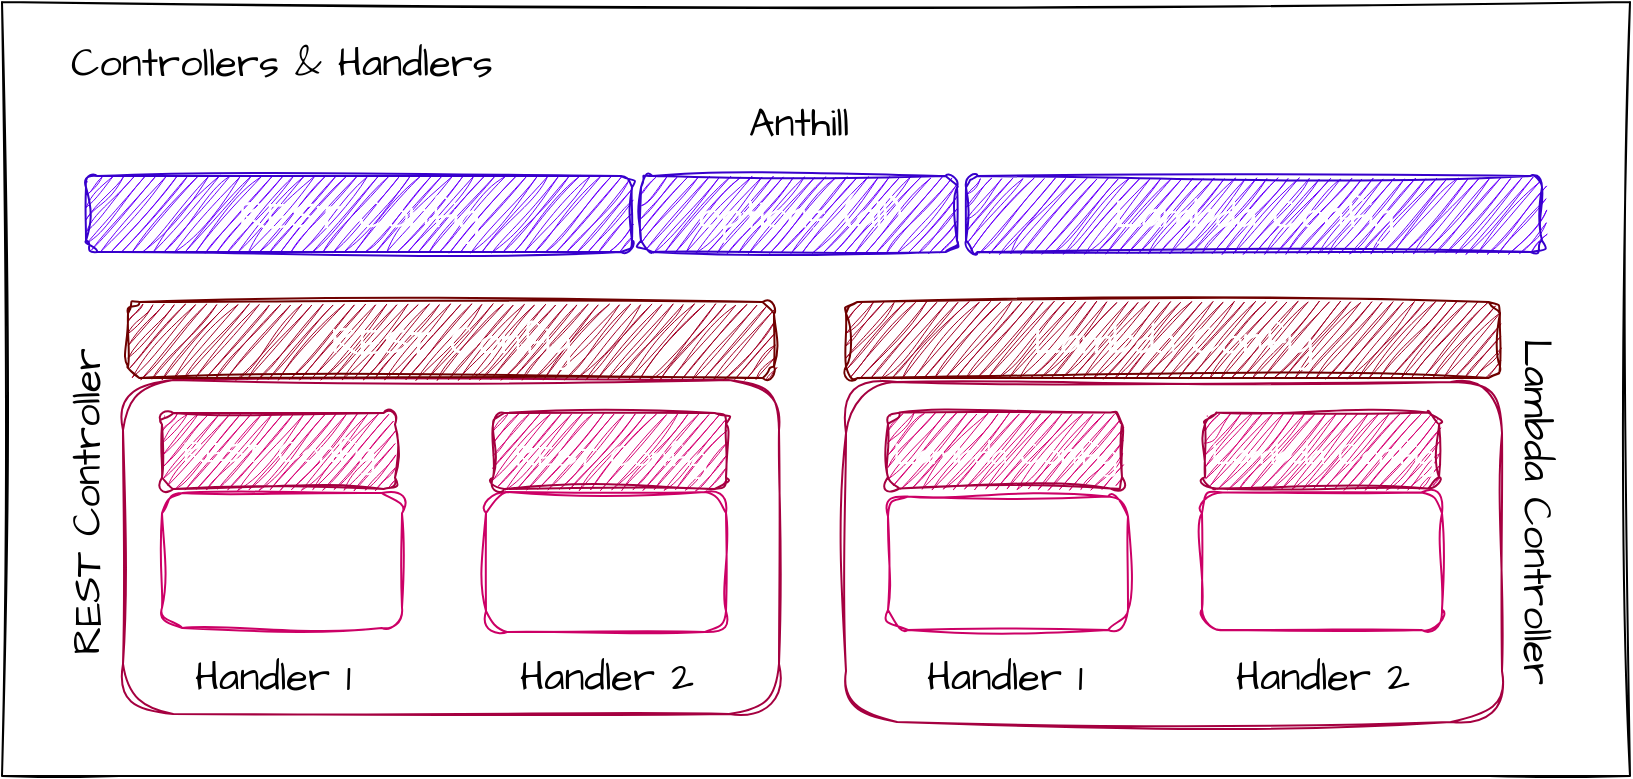<mxfile version="22.0.2" type="device">
  <diagram id="C5RBs43oDa-KdzZeNtuy" name="Page-1">
    <mxGraphModel dx="954" dy="593" grid="0" gridSize="10" guides="1" tooltips="1" connect="1" arrows="1" fold="1" page="1" pageScale="1" pageWidth="1169" pageHeight="827" background="none" math="0" shadow="0">
      <root>
        <mxCell id="WIyWlLk6GJQsqaUBKTNV-0" />
        <mxCell id="WIyWlLk6GJQsqaUBKTNV-1" parent="WIyWlLk6GJQsqaUBKTNV-0" />
        <mxCell id="NndLvORObzjh5Yxis3ud-40" value="" style="rounded=0;whiteSpace=wrap;html=1;sketch=1;hachureGap=4;jiggle=2;curveFitting=1;fontFamily=Architects Daughter;fontSource=https%3A%2F%2Ffonts.googleapis.com%2Fcss%3Ffamily%3DArchitects%2BDaughter;fontSize=20;" parent="WIyWlLk6GJQsqaUBKTNV-1" vertex="1">
          <mxGeometry x="3" y="3" width="814" height="387" as="geometry" />
        </mxCell>
        <mxCell id="NndLvORObzjh5Yxis3ud-4" value="Anthill" style="text;html=1;strokeColor=none;fillColor=none;align=center;verticalAlign=middle;whiteSpace=wrap;rounded=0;fontSize=20;fontFamily=Architects Daughter;" parent="WIyWlLk6GJQsqaUBKTNV-1" vertex="1">
          <mxGeometry x="305.87" y="48" width="191.25" height="30" as="geometry" />
        </mxCell>
        <mxCell id="NndLvORObzjh5Yxis3ud-23" value="" style="rounded=1;whiteSpace=wrap;html=1;sketch=1;hachureGap=4;jiggle=2;curveFitting=1;fontFamily=Architects Daughter;fontSource=https%3A%2F%2Ffonts.googleapis.com%2Fcss%3Ffamily%3DArchitects%2BDaughter;fontSize=20;fillColor=none;fontColor=#ffffff;strokeColor=#A50040;" parent="WIyWlLk6GJQsqaUBKTNV-1" vertex="1">
          <mxGeometry x="63.5" y="192" width="328" height="167" as="geometry" />
        </mxCell>
        <mxCell id="NndLvORObzjh5Yxis3ud-35" value="Your code" style="rounded=1;whiteSpace=wrap;html=1;sketch=1;hachureGap=4;jiggle=2;curveFitting=1;fontFamily=Architects Daughter;fontSource=https%3A%2F%2Ffonts.googleapis.com%2Fcss%3Ffamily%3DArchitects%2BDaughter;fontSize=20;fillColor=none;fontColor=#FFFFFF;strokeColor=#CC0066;" parent="WIyWlLk6GJQsqaUBKTNV-1" vertex="1">
          <mxGeometry x="245" y="248" width="120" height="70" as="geometry" />
        </mxCell>
        <mxCell id="NndLvORObzjh5Yxis3ud-36" value="Handler 2" style="text;html=1;strokeColor=none;fillColor=none;align=center;verticalAlign=middle;whiteSpace=wrap;rounded=0;fontSize=20;fontFamily=Architects Daughter;" parent="WIyWlLk6GJQsqaUBKTNV-1" vertex="1">
          <mxGeometry x="259.5" y="325" width="91" height="30" as="geometry" />
        </mxCell>
        <mxCell id="NndLvORObzjh5Yxis3ud-24" value="REST Controller" style="text;html=1;strokeColor=none;fillColor=none;align=center;verticalAlign=middle;whiteSpace=wrap;rounded=0;fontSize=20;fontFamily=Architects Daughter;rotation=270;" parent="WIyWlLk6GJQsqaUBKTNV-1" vertex="1">
          <mxGeometry x="-39" y="238" width="167.5" height="30" as="geometry" />
        </mxCell>
        <mxCell id="NndLvORObzjh5Yxis3ud-41" value="Controllers &amp;amp; Handlers" style="text;html=1;strokeColor=none;fillColor=none;align=center;verticalAlign=middle;whiteSpace=wrap;rounded=0;fontSize=20;fontFamily=Architects Daughter;" parent="WIyWlLk6GJQsqaUBKTNV-1" vertex="1">
          <mxGeometry x="16" y="18" width="254" height="30" as="geometry" />
        </mxCell>
        <mxCell id="-vhWvSG_m3Fp0A6SvReb-0" value="Your code" style="rounded=1;whiteSpace=wrap;html=1;sketch=1;hachureGap=4;jiggle=2;curveFitting=1;fontFamily=Architects Daughter;fontSource=https%3A%2F%2Ffonts.googleapis.com%2Fcss%3Ffamily%3DArchitects%2BDaughter;fontSize=20;fillColor=none;fontColor=#FFFFFF;strokeColor=#CC0066;" parent="WIyWlLk6GJQsqaUBKTNV-1" vertex="1">
          <mxGeometry x="83" y="248.5" width="120" height="67.5" as="geometry" />
        </mxCell>
        <mxCell id="-vhWvSG_m3Fp0A6SvReb-1" value="Handler 1" style="text;html=1;strokeColor=none;fillColor=none;align=center;verticalAlign=middle;whiteSpace=wrap;rounded=0;fontSize=20;fontFamily=Architects Daughter;" parent="WIyWlLk6GJQsqaUBKTNV-1" vertex="1">
          <mxGeometry x="93" y="325" width="91" height="30" as="geometry" />
        </mxCell>
        <mxCell id="-vhWvSG_m3Fp0A6SvReb-2" value="" style="rounded=1;whiteSpace=wrap;html=1;sketch=1;hachureGap=4;jiggle=2;curveFitting=1;fontFamily=Architects Daughter;fontSource=https%3A%2F%2Ffonts.googleapis.com%2Fcss%3Ffamily%3DArchitects%2BDaughter;fontSize=20;fillColor=none;fontColor=#ffffff;strokeColor=#A50040;" parent="WIyWlLk6GJQsqaUBKTNV-1" vertex="1">
          <mxGeometry x="425" y="193" width="328" height="170" as="geometry" />
        </mxCell>
        <mxCell id="-vhWvSG_m3Fp0A6SvReb-3" value="Your code" style="rounded=1;whiteSpace=wrap;html=1;sketch=1;hachureGap=4;jiggle=2;curveFitting=1;fontFamily=Architects Daughter;fontSource=https%3A%2F%2Ffonts.googleapis.com%2Fcss%3Ffamily%3DArchitects%2BDaughter;fontSize=20;fillColor=none;fontColor=#FFFFFF;strokeColor=#CC0066;" parent="WIyWlLk6GJQsqaUBKTNV-1" vertex="1">
          <mxGeometry x="603" y="248.25" width="120" height="68.75" as="geometry" />
        </mxCell>
        <mxCell id="-vhWvSG_m3Fp0A6SvReb-4" value="Handler 2" style="text;html=1;strokeColor=none;fillColor=none;align=center;verticalAlign=middle;whiteSpace=wrap;rounded=0;fontSize=20;fontFamily=Architects Daughter;" parent="WIyWlLk6GJQsqaUBKTNV-1" vertex="1">
          <mxGeometry x="617.5" y="325" width="91" height="30" as="geometry" />
        </mxCell>
        <mxCell id="-vhWvSG_m3Fp0A6SvReb-5" value="Lambda Controller" style="text;html=1;strokeColor=none;fillColor=none;align=center;verticalAlign=middle;whiteSpace=wrap;rounded=0;fontSize=20;fontFamily=Architects Daughter;rotation=90;" parent="WIyWlLk6GJQsqaUBKTNV-1" vertex="1">
          <mxGeometry x="671" y="243" width="200" height="30" as="geometry" />
        </mxCell>
        <mxCell id="-vhWvSG_m3Fp0A6SvReb-6" value="Your code" style="rounded=1;whiteSpace=wrap;html=1;sketch=1;hachureGap=4;jiggle=2;curveFitting=1;fontFamily=Architects Daughter;fontSource=https%3A%2F%2Ffonts.googleapis.com%2Fcss%3Ffamily%3DArchitects%2BDaughter;fontSize=20;fillColor=none;fontColor=#FFFFFF;strokeColor=#CC0066;" parent="WIyWlLk6GJQsqaUBKTNV-1" vertex="1">
          <mxGeometry x="446" y="250.25" width="120" height="66.75" as="geometry" />
        </mxCell>
        <mxCell id="-vhWvSG_m3Fp0A6SvReb-7" value="Handler 1" style="text;html=1;strokeColor=none;fillColor=none;align=center;verticalAlign=middle;whiteSpace=wrap;rounded=0;fontSize=20;fontFamily=Architects Daughter;" parent="WIyWlLk6GJQsqaUBKTNV-1" vertex="1">
          <mxGeometry x="459" y="325" width="91" height="30" as="geometry" />
        </mxCell>
        <mxCell id="-vhWvSG_m3Fp0A6SvReb-8" value="options (all)" style="rounded=1;whiteSpace=wrap;html=1;sketch=1;hachureGap=4;jiggle=2;curveFitting=1;fontFamily=Architects Daughter;fontSource=https%3A%2F%2Ffonts.googleapis.com%2Fcss%3Ffamily%3DArchitects%2BDaughter;fontSize=20;fillColor=#6a00ff;fontColor=#ffffff;strokeColor=#3700CC;fillStyle=hachure;" parent="WIyWlLk6GJQsqaUBKTNV-1" vertex="1">
          <mxGeometry x="322.5" y="90" width="158" height="38" as="geometry" />
        </mxCell>
        <mxCell id="-vhWvSG_m3Fp0A6SvReb-9" value="REST Config" style="rounded=1;whiteSpace=wrap;html=1;sketch=1;hachureGap=4;jiggle=2;curveFitting=1;fontFamily=Architects Daughter;fontSource=https%3A%2F%2Ffonts.googleapis.com%2Fcss%3Ffamily%3DArchitects%2BDaughter;fontSize=20;fillColor=#6a00ff;fontColor=#ffffff;strokeColor=#3700CC;fillStyle=hachure;" parent="WIyWlLk6GJQsqaUBKTNV-1" vertex="1">
          <mxGeometry x="45" y="90" width="273" height="38" as="geometry" />
        </mxCell>
        <mxCell id="-vhWvSG_m3Fp0A6SvReb-10" value="Lambda Config" style="rounded=1;whiteSpace=wrap;html=1;sketch=1;hachureGap=4;jiggle=2;curveFitting=1;fontFamily=Architects Daughter;fontSource=https%3A%2F%2Ffonts.googleapis.com%2Fcss%3Ffamily%3DArchitects%2BDaughter;fontSize=20;fillColor=#6a00ff;fontColor=#ffffff;strokeColor=#3700CC;fillStyle=hachure;" parent="WIyWlLk6GJQsqaUBKTNV-1" vertex="1">
          <mxGeometry x="485" y="90" width="288" height="38" as="geometry" />
        </mxCell>
        <mxCell id="-vhWvSG_m3Fp0A6SvReb-11" value="REST Config" style="rounded=1;whiteSpace=wrap;html=1;sketch=1;hachureGap=4;jiggle=2;curveFitting=1;fontFamily=Architects Daughter;fontSource=https%3A%2F%2Ffonts.googleapis.com%2Fcss%3Ffamily%3DArchitects%2BDaughter;fontSize=20;fillColor=#a20025;fontColor=#ffffff;strokeColor=#6F0000;fillStyle=hachure;" parent="WIyWlLk6GJQsqaUBKTNV-1" vertex="1">
          <mxGeometry x="66" y="153" width="323" height="38" as="geometry" />
        </mxCell>
        <mxCell id="-vhWvSG_m3Fp0A6SvReb-14" value="Lambda Config" style="rounded=1;whiteSpace=wrap;html=1;sketch=1;hachureGap=4;jiggle=2;curveFitting=1;fontFamily=Architects Daughter;fontSource=https%3A%2F%2Ffonts.googleapis.com%2Fcss%3Ffamily%3DArchitects%2BDaughter;fontSize=20;fillColor=#a20025;fontColor=#ffffff;strokeColor=#6F0000;fillStyle=hachure;" parent="WIyWlLk6GJQsqaUBKTNV-1" vertex="1">
          <mxGeometry x="425" y="153" width="327" height="38" as="geometry" />
        </mxCell>
        <mxCell id="-vhWvSG_m3Fp0A6SvReb-16" value="&lt;font style=&quot;font-size: 16px;&quot;&gt;REST Config&lt;/font&gt;" style="rounded=1;whiteSpace=wrap;html=1;sketch=1;hachureGap=4;jiggle=2;curveFitting=1;fontFamily=Architects Daughter;fontSource=https%3A%2F%2Ffonts.googleapis.com%2Fcss%3Ffamily%3DArchitects%2BDaughter;fontSize=16;fillColor=#d80073;fontColor=#ffffff;strokeColor=#A50040;fillStyle=hachure;" parent="WIyWlLk6GJQsqaUBKTNV-1" vertex="1">
          <mxGeometry x="83" y="208.5" width="116.5" height="38" as="geometry" />
        </mxCell>
        <mxCell id="-vhWvSG_m3Fp0A6SvReb-17" value="&lt;font style=&quot;font-size: 16px;&quot;&gt;REST Config&lt;/font&gt;" style="rounded=1;whiteSpace=wrap;html=1;sketch=1;hachureGap=4;jiggle=2;curveFitting=1;fontFamily=Architects Daughter;fontSource=https%3A%2F%2Ffonts.googleapis.com%2Fcss%3Ffamily%3DArchitects%2BDaughter;fontSize=20;fillColor=#d80073;fontColor=#ffffff;strokeColor=#A50040;fillStyle=hachure;" parent="WIyWlLk6GJQsqaUBKTNV-1" vertex="1">
          <mxGeometry x="248.5" y="208.5" width="116.5" height="38" as="geometry" />
        </mxCell>
        <mxCell id="-vhWvSG_m3Fp0A6SvReb-18" value="&lt;font style=&quot;font-size: 16px;&quot;&gt;Lambda Config&lt;/font&gt;" style="rounded=1;whiteSpace=wrap;html=1;sketch=1;hachureGap=4;jiggle=2;curveFitting=1;fontFamily=Architects Daughter;fontSource=https%3A%2F%2Ffonts.googleapis.com%2Fcss%3Ffamily%3DArchitects%2BDaughter;fontSize=20;fillColor=#d80073;fontColor=#ffffff;strokeColor=#A50040;fillStyle=hachure;" parent="WIyWlLk6GJQsqaUBKTNV-1" vertex="1">
          <mxGeometry x="446" y="208.25" width="117" height="38" as="geometry" />
        </mxCell>
        <mxCell id="-vhWvSG_m3Fp0A6SvReb-19" value="&lt;font style=&quot;font-size: 16px;&quot;&gt;Lambda Config&lt;/font&gt;" style="rounded=1;whiteSpace=wrap;html=1;sketch=1;hachureGap=4;jiggle=2;curveFitting=1;fontFamily=Architects Daughter;fontSource=https%3A%2F%2Ffonts.googleapis.com%2Fcss%3Ffamily%3DArchitects%2BDaughter;fontSize=20;fillColor=#d80073;fontColor=#ffffff;strokeColor=#A50040;fillStyle=hachure;" parent="WIyWlLk6GJQsqaUBKTNV-1" vertex="1">
          <mxGeometry x="604.5" y="208.25" width="117" height="38" as="geometry" />
        </mxCell>
      </root>
    </mxGraphModel>
  </diagram>
</mxfile>
